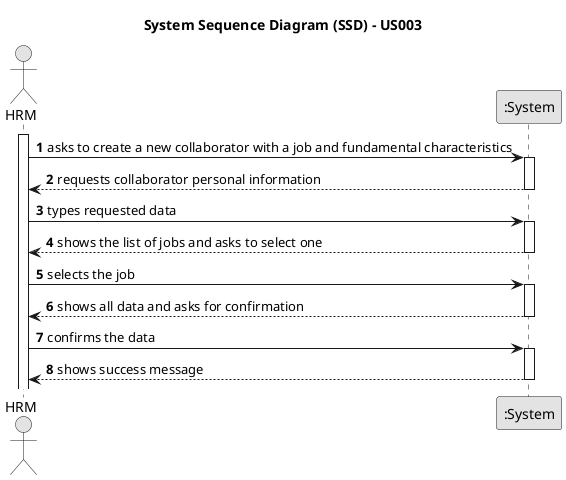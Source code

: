 @startuml
skinparam monochrome true
skinparam packageStyle rectangle
skinparam shadowing false

title System Sequence Diagram (SSD) - US003

autonumber

actor "HRM" as HRM
participant ":System" as System

activate HRM

    HRM -> System : asks to create a new collaborator with a job and fundamental characteristics
    activate System

        System --> HRM : requests collaborator personal information
    deactivate System

    HRM -> System : types requested data

    activate System

        System --> HRM : shows the list of jobs and asks to select one
    deactivate System

    HRM -> System : selects the job
    activate System

        System --> HRM : shows all data and asks for confirmation
    deactivate System

    HRM -> System : confirms the data
    activate System

        System --> HRM : shows success message
    deactivate System
@enduml